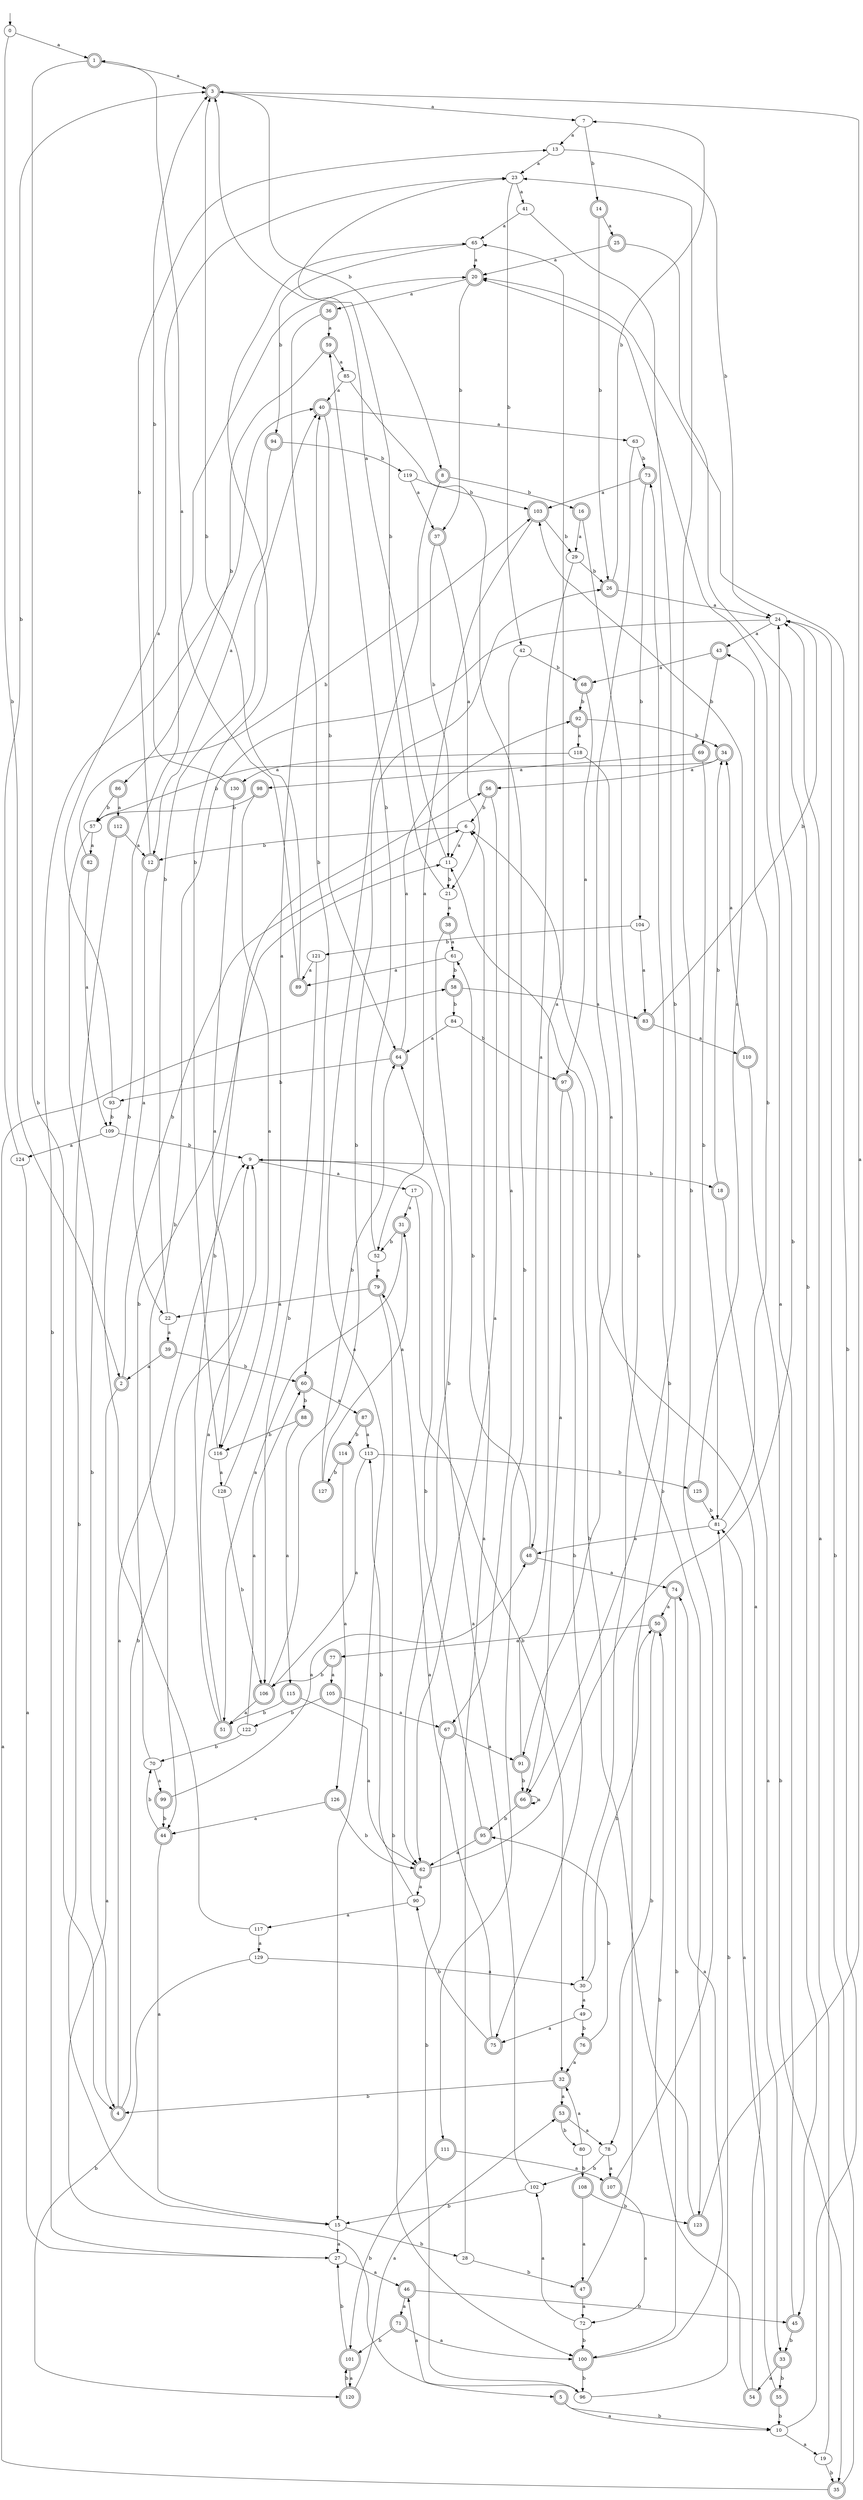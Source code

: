 digraph RandomDFA {
  __start0 [label="", shape=none];
  __start0 -> 0 [label=""];
  0 [shape=circle]
  0 -> 1 [label="a"]
  0 -> 2 [label="b"]
  1 [shape=doublecircle]
  1 -> 3 [label="a"]
  1 -> 4 [label="b"]
  2 [shape=doublecircle]
  2 -> 5 [label="a"]
  2 -> 6 [label="b"]
  3 [shape=doublecircle]
  3 -> 7 [label="a"]
  3 -> 8 [label="b"]
  4 [shape=doublecircle]
  4 -> 9 [label="a"]
  4 -> 9 [label="b"]
  5 [shape=doublecircle]
  5 -> 10 [label="a"]
  5 -> 10 [label="b"]
  6
  6 -> 11 [label="a"]
  6 -> 12 [label="b"]
  7
  7 -> 13 [label="a"]
  7 -> 14 [label="b"]
  8 [shape=doublecircle]
  8 -> 15 [label="a"]
  8 -> 16 [label="b"]
  9
  9 -> 17 [label="a"]
  9 -> 18 [label="b"]
  10
  10 -> 19 [label="a"]
  10 -> 20 [label="b"]
  11
  11 -> 3 [label="a"]
  11 -> 21 [label="b"]
  12 [shape=doublecircle]
  12 -> 22 [label="a"]
  12 -> 13 [label="b"]
  13
  13 -> 23 [label="a"]
  13 -> 24 [label="b"]
  14 [shape=doublecircle]
  14 -> 25 [label="a"]
  14 -> 26 [label="b"]
  15
  15 -> 27 [label="a"]
  15 -> 28 [label="b"]
  16 [shape=doublecircle]
  16 -> 29 [label="a"]
  16 -> 30 [label="b"]
  17
  17 -> 31 [label="a"]
  17 -> 32 [label="b"]
  18 [shape=doublecircle]
  18 -> 33 [label="a"]
  18 -> 34 [label="b"]
  19
  19 -> 24 [label="a"]
  19 -> 35 [label="b"]
  20 [shape=doublecircle]
  20 -> 36 [label="a"]
  20 -> 37 [label="b"]
  21
  21 -> 38 [label="a"]
  21 -> 23 [label="b"]
  22
  22 -> 39 [label="a"]
  22 -> 40 [label="b"]
  23
  23 -> 41 [label="a"]
  23 -> 42 [label="b"]
  24
  24 -> 43 [label="a"]
  24 -> 44 [label="b"]
  25 [shape=doublecircle]
  25 -> 20 [label="a"]
  25 -> 45 [label="b"]
  26 [shape=doublecircle]
  26 -> 24 [label="a"]
  26 -> 7 [label="b"]
  27
  27 -> 46 [label="a"]
  27 -> 40 [label="b"]
  28
  28 -> 6 [label="a"]
  28 -> 47 [label="b"]
  29
  29 -> 48 [label="a"]
  29 -> 26 [label="b"]
  30
  30 -> 49 [label="a"]
  30 -> 50 [label="b"]
  31 [shape=doublecircle]
  31 -> 51 [label="a"]
  31 -> 52 [label="b"]
  32 [shape=doublecircle]
  32 -> 53 [label="a"]
  32 -> 4 [label="b"]
  33 [shape=doublecircle]
  33 -> 54 [label="a"]
  33 -> 55 [label="b"]
  34 [shape=doublecircle]
  34 -> 56 [label="a"]
  34 -> 57 [label="b"]
  35 [shape=doublecircle]
  35 -> 58 [label="a"]
  35 -> 24 [label="b"]
  36 [shape=doublecircle]
  36 -> 59 [label="a"]
  36 -> 60 [label="b"]
  37 [shape=doublecircle]
  37 -> 21 [label="a"]
  37 -> 11 [label="b"]
  38 [shape=doublecircle]
  38 -> 61 [label="a"]
  38 -> 62 [label="b"]
  39 [shape=doublecircle]
  39 -> 2 [label="a"]
  39 -> 60 [label="b"]
  40 [shape=doublecircle]
  40 -> 63 [label="a"]
  40 -> 64 [label="b"]
  41
  41 -> 65 [label="a"]
  41 -> 66 [label="b"]
  42
  42 -> 67 [label="a"]
  42 -> 68 [label="b"]
  43 [shape=doublecircle]
  43 -> 68 [label="a"]
  43 -> 69 [label="b"]
  44 [shape=doublecircle]
  44 -> 15 [label="a"]
  44 -> 70 [label="b"]
  45 [shape=doublecircle]
  45 -> 20 [label="a"]
  45 -> 33 [label="b"]
  46 [shape=doublecircle]
  46 -> 71 [label="a"]
  46 -> 45 [label="b"]
  47 [shape=doublecircle]
  47 -> 72 [label="a"]
  47 -> 73 [label="b"]
  48 [shape=doublecircle]
  48 -> 74 [label="a"]
  48 -> 61 [label="b"]
  49
  49 -> 75 [label="a"]
  49 -> 76 [label="b"]
  50 [shape=doublecircle]
  50 -> 77 [label="a"]
  50 -> 78 [label="b"]
  51 [shape=doublecircle]
  51 -> 9 [label="a"]
  51 -> 56 [label="b"]
  52
  52 -> 79 [label="a"]
  52 -> 59 [label="b"]
  53 [shape=doublecircle]
  53 -> 78 [label="a"]
  53 -> 80 [label="b"]
  54 [shape=doublecircle]
  54 -> 6 [label="a"]
  54 -> 50 [label="b"]
  55 [shape=doublecircle]
  55 -> 81 [label="a"]
  55 -> 10 [label="b"]
  56 [shape=doublecircle]
  56 -> 62 [label="a"]
  56 -> 6 [label="b"]
  57
  57 -> 82 [label="a"]
  57 -> 4 [label="b"]
  58 [shape=doublecircle]
  58 -> 83 [label="a"]
  58 -> 84 [label="b"]
  59 [shape=doublecircle]
  59 -> 85 [label="a"]
  59 -> 86 [label="b"]
  60 [shape=doublecircle]
  60 -> 87 [label="a"]
  60 -> 88 [label="b"]
  61
  61 -> 89 [label="a"]
  61 -> 58 [label="b"]
  62 [shape=doublecircle]
  62 -> 90 [label="a"]
  62 -> 24 [label="b"]
  63
  63 -> 91 [label="a"]
  63 -> 73 [label="b"]
  64 [shape=doublecircle]
  64 -> 92 [label="a"]
  64 -> 93 [label="b"]
  65
  65 -> 20 [label="a"]
  65 -> 94 [label="b"]
  66 [shape=doublecircle]
  66 -> 66 [label="a"]
  66 -> 95 [label="b"]
  67 [shape=doublecircle]
  67 -> 91 [label="a"]
  67 -> 96 [label="b"]
  68 [shape=doublecircle]
  68 -> 97 [label="a"]
  68 -> 92 [label="b"]
  69 [shape=doublecircle]
  69 -> 98 [label="a"]
  69 -> 81 [label="b"]
  70
  70 -> 99 [label="a"]
  70 -> 11 [label="b"]
  71 [shape=doublecircle]
  71 -> 100 [label="a"]
  71 -> 101 [label="b"]
  72
  72 -> 102 [label="a"]
  72 -> 100 [label="b"]
  73 [shape=doublecircle]
  73 -> 103 [label="a"]
  73 -> 104 [label="b"]
  74 [shape=doublecircle]
  74 -> 50 [label="a"]
  74 -> 100 [label="b"]
  75 [shape=doublecircle]
  75 -> 79 [label="a"]
  75 -> 90 [label="b"]
  76 [shape=doublecircle]
  76 -> 32 [label="a"]
  76 -> 95 [label="b"]
  77 [shape=doublecircle]
  77 -> 105 [label="a"]
  77 -> 106 [label="b"]
  78
  78 -> 107 [label="a"]
  78 -> 102 [label="b"]
  79 [shape=doublecircle]
  79 -> 22 [label="a"]
  79 -> 100 [label="b"]
  80
  80 -> 32 [label="a"]
  80 -> 108 [label="b"]
  81
  81 -> 48 [label="a"]
  81 -> 43 [label="b"]
  82 [shape=doublecircle]
  82 -> 109 [label="a"]
  82 -> 103 [label="b"]
  83 [shape=doublecircle]
  83 -> 110 [label="a"]
  83 -> 24 [label="b"]
  84
  84 -> 64 [label="a"]
  84 -> 97 [label="b"]
  85
  85 -> 40 [label="a"]
  85 -> 111 [label="b"]
  86 [shape=doublecircle]
  86 -> 112 [label="a"]
  86 -> 57 [label="b"]
  87 [shape=doublecircle]
  87 -> 113 [label="a"]
  87 -> 114 [label="b"]
  88 [shape=doublecircle]
  88 -> 115 [label="a"]
  88 -> 116 [label="b"]
  89 [shape=doublecircle]
  89 -> 1 [label="a"]
  89 -> 3 [label="b"]
  90
  90 -> 117 [label="a"]
  90 -> 113 [label="b"]
  91 [shape=doublecircle]
  91 -> 65 [label="a"]
  91 -> 66 [label="b"]
  92 [shape=doublecircle]
  92 -> 118 [label="a"]
  92 -> 34 [label="b"]
  93
  93 -> 23 [label="a"]
  93 -> 109 [label="b"]
  94 [shape=doublecircle]
  94 -> 12 [label="a"]
  94 -> 119 [label="b"]
  95 [shape=doublecircle]
  95 -> 62 [label="a"]
  95 -> 9 [label="b"]
  96
  96 -> 46 [label="a"]
  96 -> 81 [label="b"]
  97 [shape=doublecircle]
  97 -> 66 [label="a"]
  97 -> 75 [label="b"]
  98 [shape=doublecircle]
  98 -> 116 [label="a"]
  98 -> 57 [label="b"]
  99 [shape=doublecircle]
  99 -> 48 [label="a"]
  99 -> 44 [label="b"]
  100 [shape=doublecircle]
  100 -> 74 [label="a"]
  100 -> 96 [label="b"]
  101 [shape=doublecircle]
  101 -> 120 [label="a"]
  101 -> 27 [label="b"]
  102
  102 -> 64 [label="a"]
  102 -> 15 [label="b"]
  103 [shape=doublecircle]
  103 -> 52 [label="a"]
  103 -> 29 [label="b"]
  104
  104 -> 83 [label="a"]
  104 -> 121 [label="b"]
  105 [shape=doublecircle]
  105 -> 67 [label="a"]
  105 -> 122 [label="b"]
  106 [shape=doublecircle]
  106 -> 51 [label="a"]
  106 -> 26 [label="b"]
  107 [shape=doublecircle]
  107 -> 72 [label="a"]
  107 -> 23 [label="b"]
  108 [shape=doublecircle]
  108 -> 47 [label="a"]
  108 -> 123 [label="b"]
  109
  109 -> 124 [label="a"]
  109 -> 9 [label="b"]
  110 [shape=doublecircle]
  110 -> 34 [label="a"]
  110 -> 35 [label="b"]
  111 [shape=doublecircle]
  111 -> 107 [label="a"]
  111 -> 101 [label="b"]
  112 [shape=doublecircle]
  112 -> 12 [label="a"]
  112 -> 15 [label="b"]
  113
  113 -> 106 [label="a"]
  113 -> 125 [label="b"]
  114 [shape=doublecircle]
  114 -> 126 [label="a"]
  114 -> 127 [label="b"]
  115 [shape=doublecircle]
  115 -> 62 [label="a"]
  115 -> 51 [label="b"]
  116
  116 -> 128 [label="a"]
  116 -> 65 [label="b"]
  117
  117 -> 129 [label="a"]
  117 -> 20 [label="b"]
  118
  118 -> 130 [label="a"]
  118 -> 123 [label="b"]
  119
  119 -> 37 [label="a"]
  119 -> 103 [label="b"]
  120 [shape=doublecircle]
  120 -> 53 [label="a"]
  120 -> 101 [label="b"]
  121
  121 -> 89 [label="a"]
  121 -> 106 [label="b"]
  122
  122 -> 60 [label="a"]
  122 -> 70 [label="b"]
  123 [shape=doublecircle]
  123 -> 3 [label="a"]
  123 -> 11 [label="b"]
  124
  124 -> 27 [label="a"]
  124 -> 3 [label="b"]
  125 [shape=doublecircle]
  125 -> 103 [label="a"]
  125 -> 81 [label="b"]
  126 [shape=doublecircle]
  126 -> 44 [label="a"]
  126 -> 62 [label="b"]
  127 [shape=doublecircle]
  127 -> 31 [label="a"]
  127 -> 64 [label="b"]
  128
  128 -> 40 [label="a"]
  128 -> 106 [label="b"]
  129
  129 -> 30 [label="a"]
  129 -> 120 [label="b"]
  130 [shape=doublecircle]
  130 -> 116 [label="a"]
  130 -> 3 [label="b"]
}
